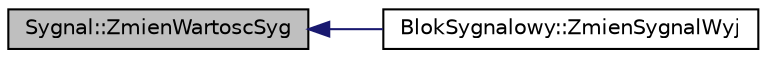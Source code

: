 digraph G
{
  edge [fontname="Helvetica",fontsize="10",labelfontname="Helvetica",labelfontsize="10"];
  node [fontname="Helvetica",fontsize="10",shape=record];
  rankdir="LR";
  Node1 [label="Sygnal::ZmienWartoscSyg",height=0.2,width=0.4,color="black", fillcolor="grey75", style="filled" fontcolor="black"];
  Node1 -> Node2 [dir="back",color="midnightblue",fontsize="10",style="solid",fontname="Helvetica"];
  Node2 [label="BlokSygnalowy::ZmienSygnalWyj",height=0.2,width=0.4,color="black", fillcolor="white", style="filled",URL="$class_blok_sygnalowy.html#a505edf07dd0097da4d153d6e4261750d",tooltip="Zmienia wartość sygnału, który widoczny jest na wyjściu bloku."];
}

